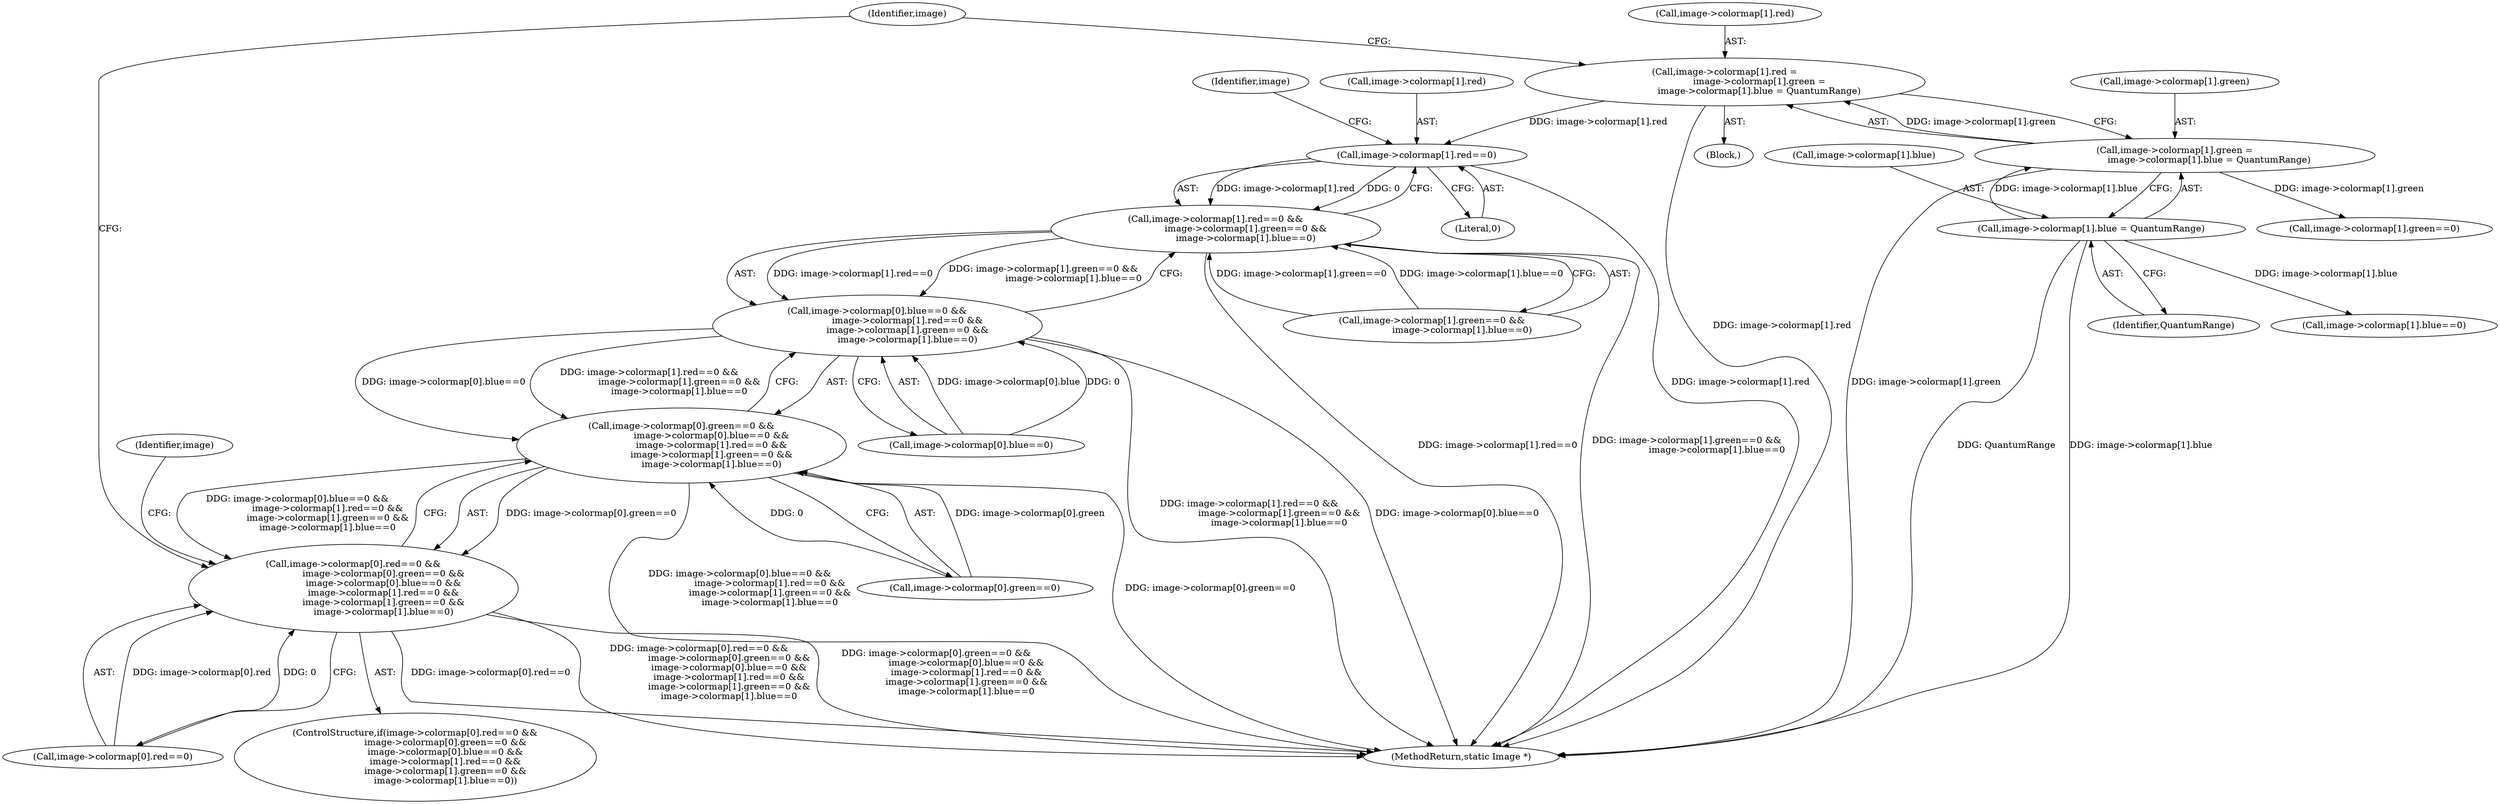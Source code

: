 digraph "0_ImageMagick_f6e9d0d9955e85bdd7540b251cd50d598dacc5e6_75@pointer" {
"1000943" [label="(Call,image->colormap[1].red==0)"];
"1000972" [label="(Call,image->colormap[1].red =\n                        image->colormap[1].green =\n                        image->colormap[1].blue = QuantumRange)"];
"1000980" [label="(Call,image->colormap[1].green =\n                        image->colormap[1].blue = QuantumRange)"];
"1000988" [label="(Call,image->colormap[1].blue = QuantumRange)"];
"1000942" [label="(Call,image->colormap[1].red==0 &&\n                     image->colormap[1].green==0 &&\n                     image->colormap[1].blue==0)"];
"1000932" [label="(Call,image->colormap[0].blue==0 &&\n                     image->colormap[1].red==0 &&\n                     image->colormap[1].green==0 &&\n                     image->colormap[1].blue==0)"];
"1000922" [label="(Call,image->colormap[0].green==0 &&\n                     image->colormap[0].blue==0 &&\n                     image->colormap[1].red==0 &&\n                     image->colormap[1].green==0 &&\n                     image->colormap[1].blue==0)"];
"1000912" [label="(Call,image->colormap[0].red==0 &&\n                     image->colormap[0].green==0 &&\n                     image->colormap[0].blue==0 &&\n                     image->colormap[1].red==0 &&\n                     image->colormap[1].green==0 &&\n                     image->colormap[1].blue==0)"];
"1000942" [label="(Call,image->colormap[1].red==0 &&\n                     image->colormap[1].green==0 &&\n                     image->colormap[1].blue==0)"];
"1000943" [label="(Call,image->colormap[1].red==0)"];
"1000973" [label="(Call,image->colormap[1].red)"];
"1000923" [label="(Call,image->colormap[0].green==0)"];
"1000989" [label="(Call,image->colormap[1].blue)"];
"1000932" [label="(Call,image->colormap[0].blue==0 &&\n                     image->colormap[1].red==0 &&\n                     image->colormap[1].green==0 &&\n                     image->colormap[1].blue==0)"];
"1001914" [label="(MethodReturn,static Image *)"];
"1000980" [label="(Call,image->colormap[1].green =\n                        image->colormap[1].blue = QuantumRange)"];
"1000962" [label="(Call,image->colormap[1].blue==0)"];
"1000913" [label="(Call,image->colormap[0].red==0)"];
"1000912" [label="(Call,image->colormap[0].red==0 &&\n                     image->colormap[0].green==0 &&\n                     image->colormap[0].blue==0 &&\n                     image->colormap[1].red==0 &&\n                     image->colormap[1].green==0 &&\n                     image->colormap[1].blue==0)"];
"1000971" [label="(Block,)"];
"1000976" [label="(Identifier,image)"];
"1000944" [label="(Call,image->colormap[1].red)"];
"1000922" [label="(Call,image->colormap[0].green==0 &&\n                     image->colormap[0].blue==0 &&\n                     image->colormap[1].red==0 &&\n                     image->colormap[1].green==0 &&\n                     image->colormap[1].blue==0)"];
"1000957" [label="(Identifier,image)"];
"1000952" [label="(Call,image->colormap[1].green==0 &&\n                     image->colormap[1].blue==0)"];
"1000951" [label="(Literal,0)"];
"1000988" [label="(Call,image->colormap[1].blue = QuantumRange)"];
"1000911" [label="(ControlStructure,if(image->colormap[0].red==0 &&\n                     image->colormap[0].green==0 &&\n                     image->colormap[0].blue==0 &&\n                     image->colormap[1].red==0 &&\n                     image->colormap[1].green==0 &&\n                     image->colormap[1].blue==0))"];
"1000996" [label="(Identifier,QuantumRange)"];
"1000981" [label="(Call,image->colormap[1].green)"];
"1000933" [label="(Call,image->colormap[0].blue==0)"];
"1001000" [label="(Identifier,image)"];
"1000953" [label="(Call,image->colormap[1].green==0)"];
"1000972" [label="(Call,image->colormap[1].red =\n                        image->colormap[1].green =\n                        image->colormap[1].blue = QuantumRange)"];
"1000943" -> "1000942"  [label="AST: "];
"1000943" -> "1000951"  [label="CFG: "];
"1000944" -> "1000943"  [label="AST: "];
"1000951" -> "1000943"  [label="AST: "];
"1000957" -> "1000943"  [label="CFG: "];
"1000942" -> "1000943"  [label="CFG: "];
"1000943" -> "1001914"  [label="DDG: image->colormap[1].red"];
"1000943" -> "1000942"  [label="DDG: image->colormap[1].red"];
"1000943" -> "1000942"  [label="DDG: 0"];
"1000972" -> "1000943"  [label="DDG: image->colormap[1].red"];
"1000972" -> "1000971"  [label="AST: "];
"1000972" -> "1000980"  [label="CFG: "];
"1000973" -> "1000972"  [label="AST: "];
"1000980" -> "1000972"  [label="AST: "];
"1001000" -> "1000972"  [label="CFG: "];
"1000972" -> "1001914"  [label="DDG: image->colormap[1].red"];
"1000980" -> "1000972"  [label="DDG: image->colormap[1].green"];
"1000980" -> "1000988"  [label="CFG: "];
"1000981" -> "1000980"  [label="AST: "];
"1000988" -> "1000980"  [label="AST: "];
"1000980" -> "1001914"  [label="DDG: image->colormap[1].green"];
"1000980" -> "1000953"  [label="DDG: image->colormap[1].green"];
"1000988" -> "1000980"  [label="DDG: image->colormap[1].blue"];
"1000988" -> "1000996"  [label="CFG: "];
"1000989" -> "1000988"  [label="AST: "];
"1000996" -> "1000988"  [label="AST: "];
"1000988" -> "1001914"  [label="DDG: QuantumRange"];
"1000988" -> "1001914"  [label="DDG: image->colormap[1].blue"];
"1000988" -> "1000962"  [label="DDG: image->colormap[1].blue"];
"1000942" -> "1000932"  [label="AST: "];
"1000942" -> "1000952"  [label="CFG: "];
"1000952" -> "1000942"  [label="AST: "];
"1000932" -> "1000942"  [label="CFG: "];
"1000942" -> "1001914"  [label="DDG: image->colormap[1].green==0 &&\n                     image->colormap[1].blue==0"];
"1000942" -> "1001914"  [label="DDG: image->colormap[1].red==0"];
"1000942" -> "1000932"  [label="DDG: image->colormap[1].red==0"];
"1000942" -> "1000932"  [label="DDG: image->colormap[1].green==0 &&\n                     image->colormap[1].blue==0"];
"1000952" -> "1000942"  [label="DDG: image->colormap[1].green==0"];
"1000952" -> "1000942"  [label="DDG: image->colormap[1].blue==0"];
"1000932" -> "1000922"  [label="AST: "];
"1000932" -> "1000933"  [label="CFG: "];
"1000933" -> "1000932"  [label="AST: "];
"1000922" -> "1000932"  [label="CFG: "];
"1000932" -> "1001914"  [label="DDG: image->colormap[1].red==0 &&\n                     image->colormap[1].green==0 &&\n                     image->colormap[1].blue==0"];
"1000932" -> "1001914"  [label="DDG: image->colormap[0].blue==0"];
"1000932" -> "1000922"  [label="DDG: image->colormap[0].blue==0"];
"1000932" -> "1000922"  [label="DDG: image->colormap[1].red==0 &&\n                     image->colormap[1].green==0 &&\n                     image->colormap[1].blue==0"];
"1000933" -> "1000932"  [label="DDG: image->colormap[0].blue"];
"1000933" -> "1000932"  [label="DDG: 0"];
"1000922" -> "1000912"  [label="AST: "];
"1000922" -> "1000923"  [label="CFG: "];
"1000923" -> "1000922"  [label="AST: "];
"1000912" -> "1000922"  [label="CFG: "];
"1000922" -> "1001914"  [label="DDG: image->colormap[0].green==0"];
"1000922" -> "1001914"  [label="DDG: image->colormap[0].blue==0 &&\n                     image->colormap[1].red==0 &&\n                     image->colormap[1].green==0 &&\n                     image->colormap[1].blue==0"];
"1000922" -> "1000912"  [label="DDG: image->colormap[0].green==0"];
"1000922" -> "1000912"  [label="DDG: image->colormap[0].blue==0 &&\n                     image->colormap[1].red==0 &&\n                     image->colormap[1].green==0 &&\n                     image->colormap[1].blue==0"];
"1000923" -> "1000922"  [label="DDG: image->colormap[0].green"];
"1000923" -> "1000922"  [label="DDG: 0"];
"1000912" -> "1000911"  [label="AST: "];
"1000912" -> "1000913"  [label="CFG: "];
"1000913" -> "1000912"  [label="AST: "];
"1000976" -> "1000912"  [label="CFG: "];
"1001000" -> "1000912"  [label="CFG: "];
"1000912" -> "1001914"  [label="DDG: image->colormap[0].red==0 &&\n                     image->colormap[0].green==0 &&\n                     image->colormap[0].blue==0 &&\n                     image->colormap[1].red==0 &&\n                     image->colormap[1].green==0 &&\n                     image->colormap[1].blue==0"];
"1000912" -> "1001914"  [label="DDG: image->colormap[0].green==0 &&\n                     image->colormap[0].blue==0 &&\n                     image->colormap[1].red==0 &&\n                     image->colormap[1].green==0 &&\n                     image->colormap[1].blue==0"];
"1000912" -> "1001914"  [label="DDG: image->colormap[0].red==0"];
"1000913" -> "1000912"  [label="DDG: image->colormap[0].red"];
"1000913" -> "1000912"  [label="DDG: 0"];
}
